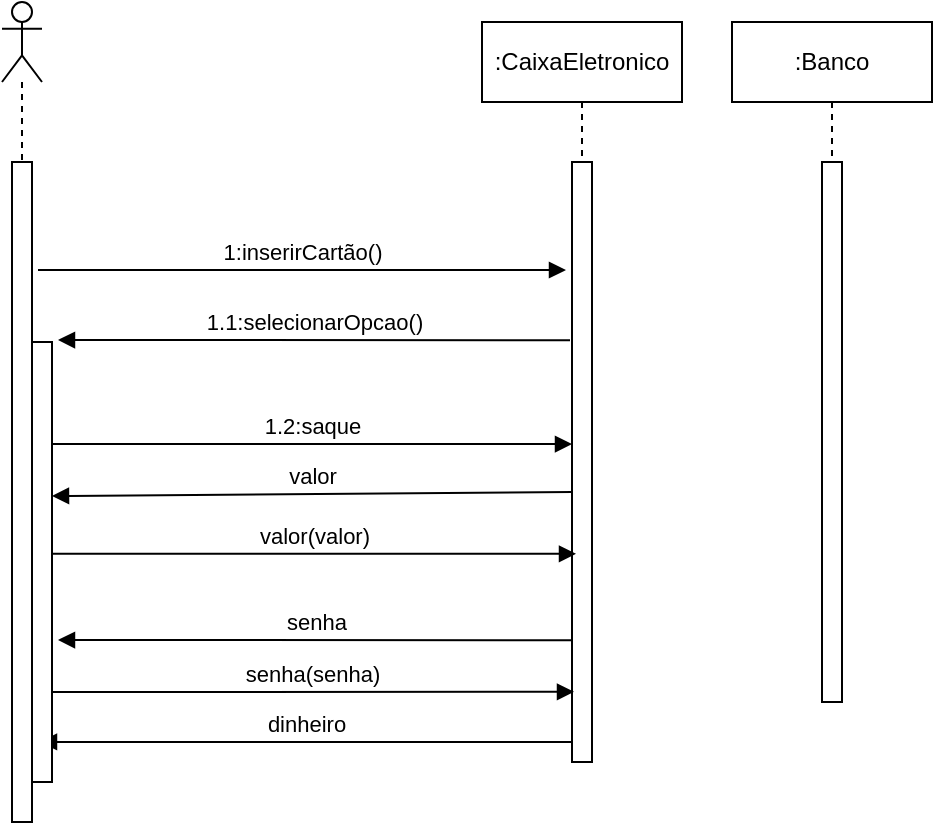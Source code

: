 <mxfile version="10.6.3" type="device"><diagram id="_ga0-xf1XVCdLOT8SdRf" name="Page-1"><mxGraphModel dx="918" dy="542" grid="1" gridSize="10" guides="1" tooltips="1" connect="1" arrows="1" fold="1" page="1" pageScale="1" pageWidth="827" pageHeight="1169" math="0" shadow="0"><root><mxCell id="0"/><mxCell id="1" parent="0"/><mxCell id="Cb4HgZQvK4HtrihUeZg1-2" value="" style="html=1;points=[];perimeter=orthogonalPerimeter;" vertex="1" parent="1"><mxGeometry x="310" y="150" width="10" height="300" as="geometry"/></mxCell><mxCell id="Cb4HgZQvK4HtrihUeZg1-4" value="" style="html=1;points=[];perimeter=orthogonalPerimeter;" vertex="1" parent="1"><mxGeometry x="30" y="150" width="10" height="330" as="geometry"/></mxCell><mxCell id="Cb4HgZQvK4HtrihUeZg1-7" value=":CaixaEletronico" style="shape=umlLifeline;perimeter=lifelinePerimeter;whiteSpace=wrap;html=1;container=1;collapsible=0;recursiveResize=0;outlineConnect=0;" vertex="1" parent="1"><mxGeometry x="265" y="80" width="100" height="70" as="geometry"/></mxCell><mxCell id="Cb4HgZQvK4HtrihUeZg1-11" value="" style="html=1;points=[];perimeter=orthogonalPerimeter;" vertex="1" parent="1"><mxGeometry x="435" y="150" width="10" height="270" as="geometry"/></mxCell><mxCell id="Cb4HgZQvK4HtrihUeZg1-12" value=":Banco" style="shape=umlLifeline;perimeter=lifelinePerimeter;whiteSpace=wrap;html=1;container=1;collapsible=0;recursiveResize=0;outlineConnect=0;" vertex="1" parent="1"><mxGeometry x="390" y="80" width="100" height="70" as="geometry"/></mxCell><mxCell id="Cb4HgZQvK4HtrihUeZg1-15" value="1.1:selecionarOpcao()" style="html=1;verticalAlign=bottom;endArrow=block;exitX=-0.1;exitY=0.297;exitDx=0;exitDy=0;exitPerimeter=0;" edge="1" parent="1" source="Cb4HgZQvK4HtrihUeZg1-2"><mxGeometry width="80" relative="1" as="geometry"><mxPoint x="260" y="240" as="sourcePoint"/><mxPoint x="53" y="239" as="targetPoint"/></mxGeometry></mxCell><mxCell id="Cb4HgZQvK4HtrihUeZg1-18" value="valor" style="html=1;verticalAlign=bottom;endArrow=block;exitX=0;exitY=0.55;exitDx=0;exitDy=0;exitPerimeter=0;entryX=1;entryY=0.35;entryDx=0;entryDy=0;entryPerimeter=0;" edge="1" parent="1" source="Cb4HgZQvK4HtrihUeZg1-2" target="Cb4HgZQvK4HtrihUeZg1-25"><mxGeometry width="80" relative="1" as="geometry"><mxPoint x="270" y="250" as="sourcePoint"/><mxPoint x="60" y="315" as="targetPoint"/></mxGeometry></mxCell><mxCell id="Cb4HgZQvK4HtrihUeZg1-19" value="1.2:saque" style="html=1;verticalAlign=bottom;endArrow=block;exitX=1;exitY=0.232;exitDx=0;exitDy=0;exitPerimeter=0;" edge="1" parent="1" source="Cb4HgZQvK4HtrihUeZg1-25" target="Cb4HgZQvK4HtrihUeZg1-2"><mxGeometry width="80" relative="1" as="geometry"><mxPoint x="60" y="290" as="sourcePoint"/><mxPoint x="60" y="260" as="targetPoint"/></mxGeometry></mxCell><mxCell id="Cb4HgZQvK4HtrihUeZg1-20" value="valor(valor)" style="html=1;verticalAlign=bottom;endArrow=block;entryX=0.2;entryY=0.653;entryDx=0;entryDy=0;entryPerimeter=0;" edge="1" parent="1" source="Cb4HgZQvK4HtrihUeZg1-25" target="Cb4HgZQvK4HtrihUeZg1-2"><mxGeometry width="80" relative="1" as="geometry"><mxPoint x="50" y="279" as="sourcePoint"/><mxPoint x="266" y="349" as="targetPoint"/></mxGeometry></mxCell><mxCell id="Cb4HgZQvK4HtrihUeZg1-21" value="senha" style="html=1;verticalAlign=bottom;endArrow=block;exitX=0;exitY=0.797;exitDx=0;exitDy=0;exitPerimeter=0;" edge="1" parent="1" source="Cb4HgZQvK4HtrihUeZg1-2"><mxGeometry width="80" relative="1" as="geometry"><mxPoint x="260" y="389" as="sourcePoint"/><mxPoint x="53" y="389" as="targetPoint"/></mxGeometry></mxCell><mxCell id="Cb4HgZQvK4HtrihUeZg1-22" value="senha(senha)" style="html=1;verticalAlign=bottom;endArrow=block;entryX=0.1;entryY=0.883;entryDx=0;entryDy=0;entryPerimeter=0;" edge="1" parent="1" target="Cb4HgZQvK4HtrihUeZg1-2"><mxGeometry width="80" relative="1" as="geometry"><mxPoint x="49" y="415" as="sourcePoint"/><mxPoint x="258" y="400" as="targetPoint"/></mxGeometry></mxCell><mxCell id="Cb4HgZQvK4HtrihUeZg1-23" value="dinheiro" style="html=1;verticalAlign=bottom;endArrow=block;entryX=0.4;entryY=0.909;entryDx=0;entryDy=0;entryPerimeter=0;" edge="1" parent="1" source="Cb4HgZQvK4HtrihUeZg1-2" target="Cb4HgZQvK4HtrihUeZg1-25"><mxGeometry width="80" relative="1" as="geometry"><mxPoint x="263" y="440" as="sourcePoint"/><mxPoint x="54" y="383" as="targetPoint"/></mxGeometry></mxCell><mxCell id="Cb4HgZQvK4HtrihUeZg1-24" value="1:inserirCartão()" style="html=1;verticalAlign=bottom;endArrow=block;entryX=-0.3;entryY=0.18;entryDx=0;entryDy=0;entryPerimeter=0;" edge="1" parent="1" target="Cb4HgZQvK4HtrihUeZg1-2"><mxGeometry width="80" relative="1" as="geometry"><mxPoint x="43" y="204" as="sourcePoint"/><mxPoint x="275" y="288" as="targetPoint"/></mxGeometry></mxCell><mxCell id="Cb4HgZQvK4HtrihUeZg1-25" value="" style="html=1;points=[];perimeter=orthogonalPerimeter;" vertex="1" parent="1"><mxGeometry x="40" y="240" width="10" height="220" as="geometry"/></mxCell><mxCell id="Cb4HgZQvK4HtrihUeZg1-26" value="" style="shape=umlLifeline;participant=umlActor;perimeter=lifelinePerimeter;whiteSpace=wrap;html=1;container=1;collapsible=0;recursiveResize=0;verticalAlign=top;spacingTop=36;labelBackgroundColor=#ffffff;outlineConnect=0;" vertex="1" parent="1"><mxGeometry x="25" y="70" width="20" height="80" as="geometry"/></mxCell></root></mxGraphModel></diagram></mxfile>